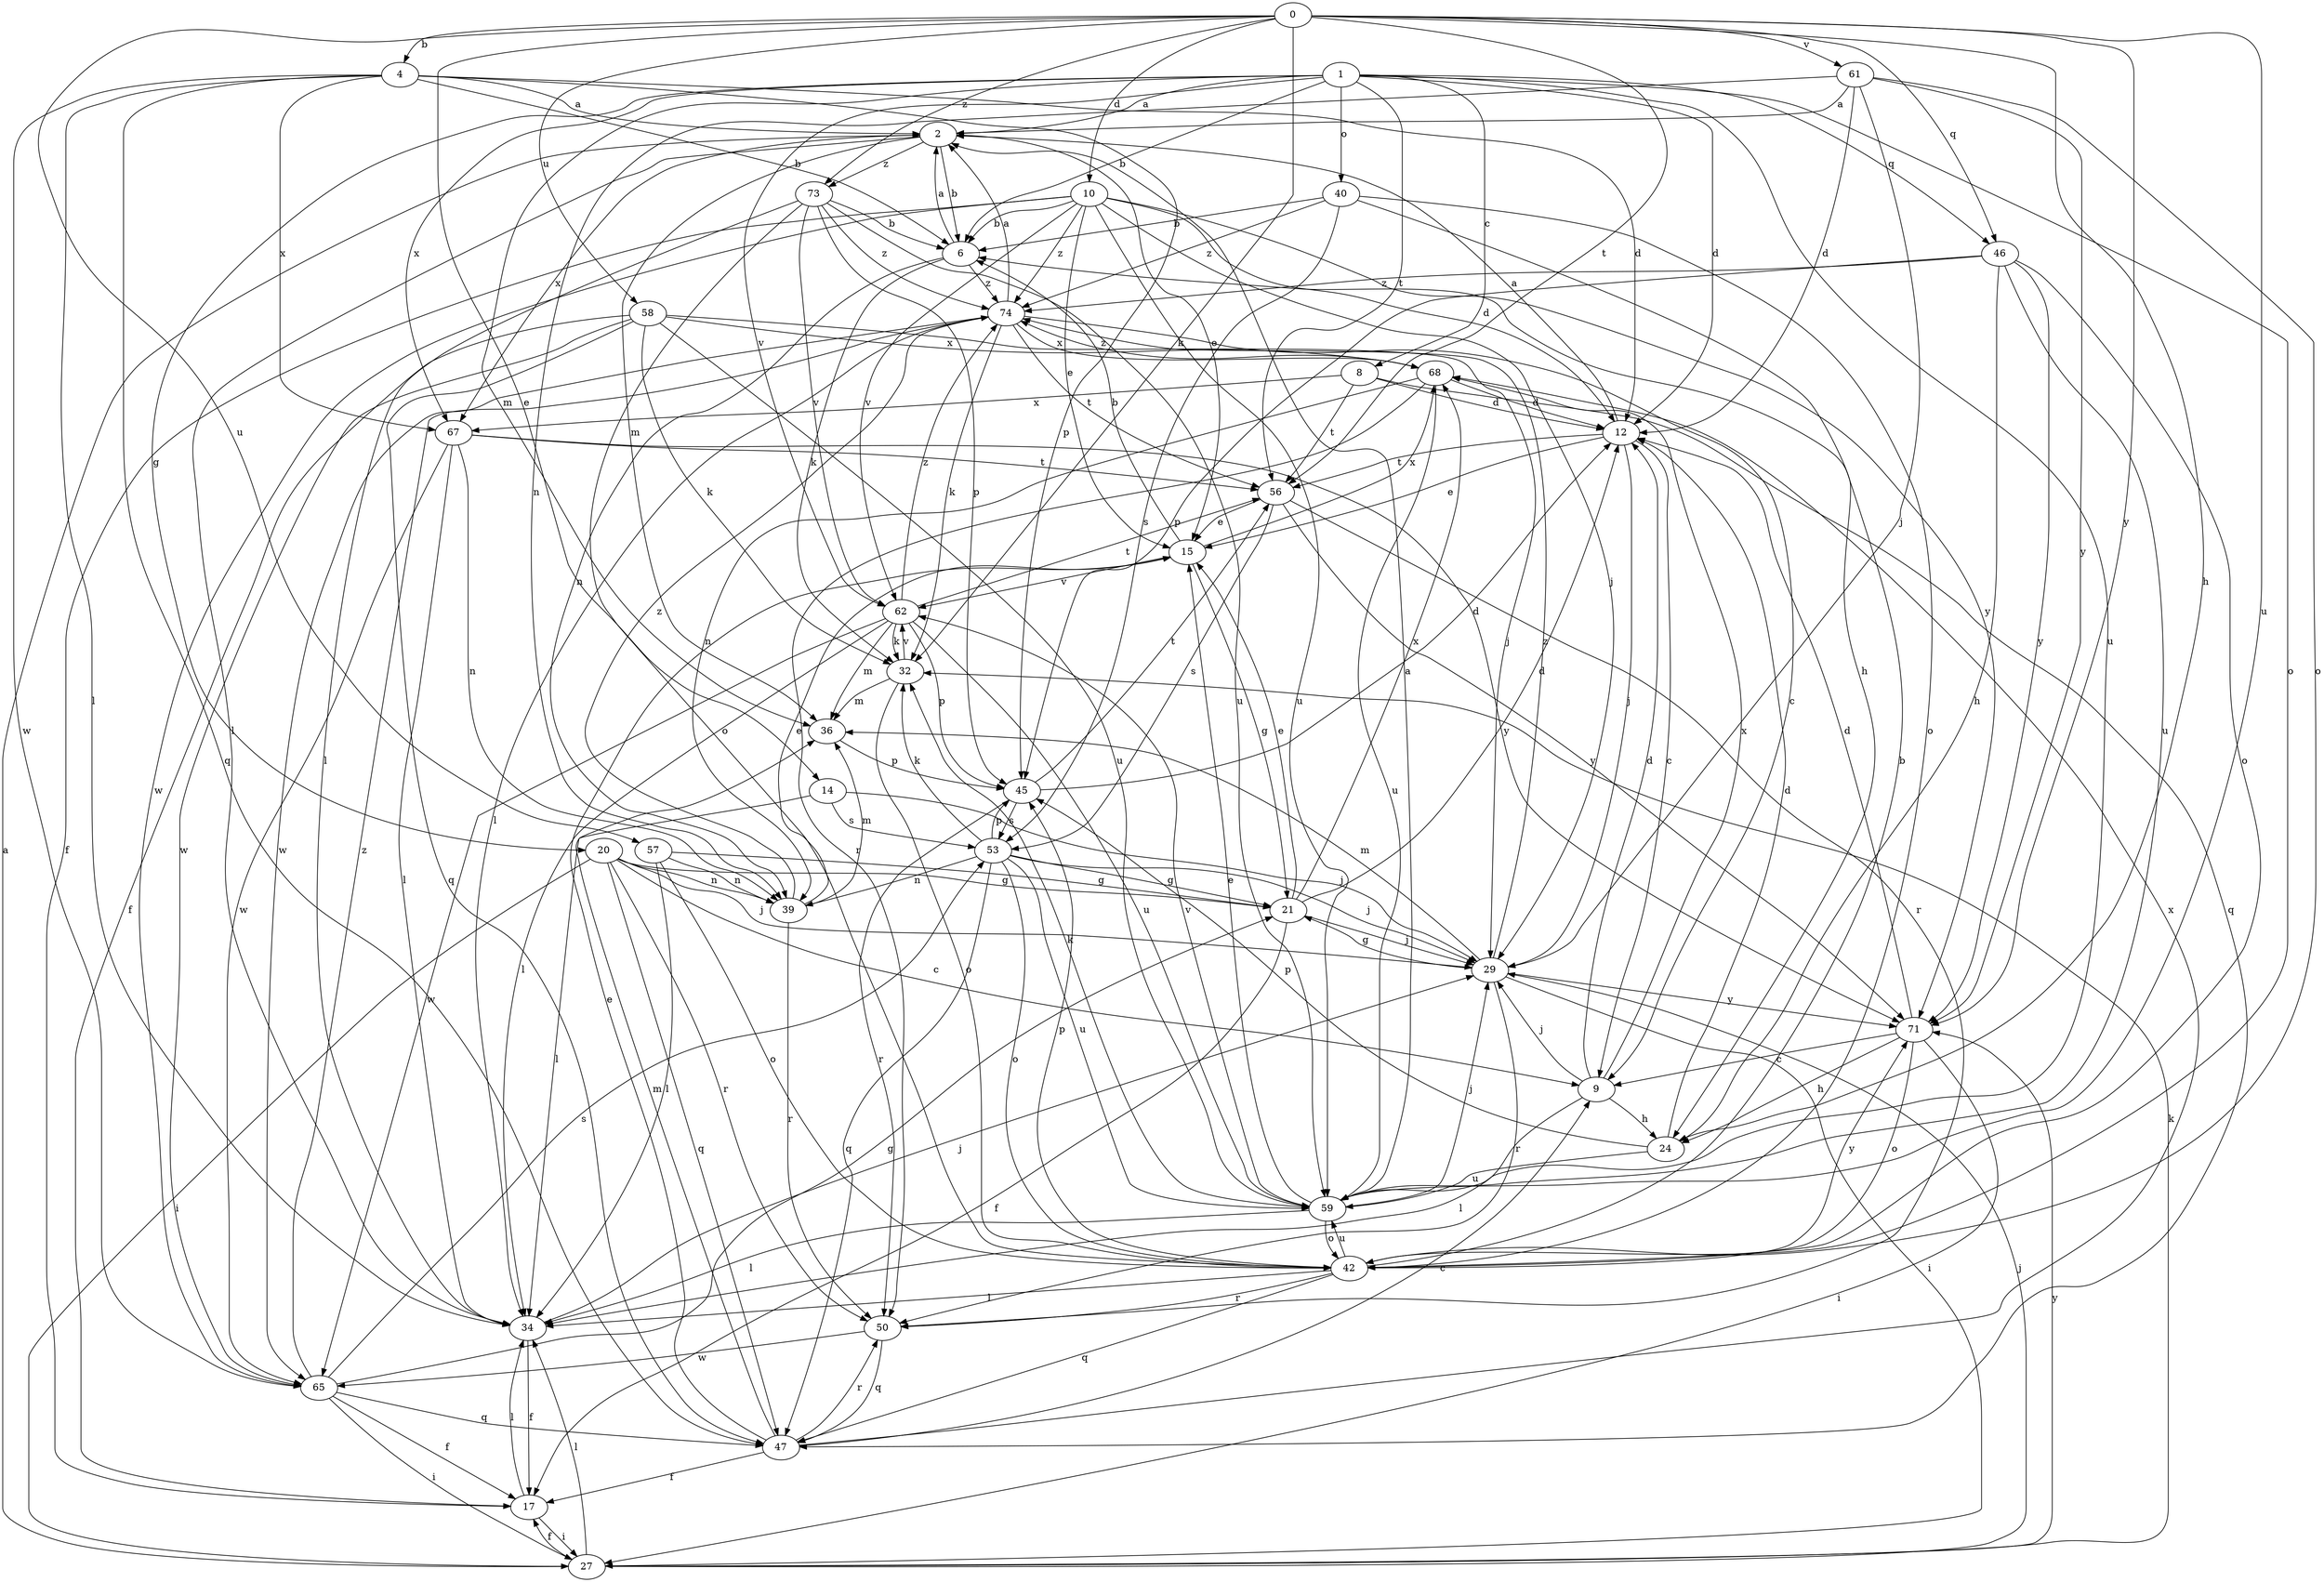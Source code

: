 strict digraph  {
0;
1;
2;
4;
6;
8;
9;
10;
12;
14;
15;
17;
20;
21;
24;
27;
29;
32;
34;
36;
39;
40;
42;
45;
46;
47;
50;
53;
56;
57;
58;
59;
61;
62;
65;
67;
68;
71;
73;
74;
0 -> 4  [label=b];
0 -> 10  [label=d];
0 -> 14  [label=e];
0 -> 24  [label=h];
0 -> 32  [label=k];
0 -> 46  [label=q];
0 -> 56  [label=t];
0 -> 57  [label=u];
0 -> 58  [label=u];
0 -> 59  [label=u];
0 -> 61  [label=v];
0 -> 71  [label=y];
0 -> 73  [label=z];
1 -> 2  [label=a];
1 -> 6  [label=b];
1 -> 8  [label=c];
1 -> 12  [label=d];
1 -> 20  [label=g];
1 -> 36  [label=m];
1 -> 40  [label=o];
1 -> 42  [label=o];
1 -> 46  [label=q];
1 -> 56  [label=t];
1 -> 59  [label=u];
1 -> 62  [label=v];
1 -> 67  [label=x];
2 -> 6  [label=b];
2 -> 15  [label=e];
2 -> 34  [label=l];
2 -> 36  [label=m];
2 -> 67  [label=x];
2 -> 73  [label=z];
4 -> 2  [label=a];
4 -> 6  [label=b];
4 -> 12  [label=d];
4 -> 34  [label=l];
4 -> 45  [label=p];
4 -> 47  [label=q];
4 -> 65  [label=w];
4 -> 67  [label=x];
6 -> 2  [label=a];
6 -> 32  [label=k];
6 -> 39  [label=n];
6 -> 74  [label=z];
8 -> 12  [label=d];
8 -> 47  [label=q];
8 -> 56  [label=t];
8 -> 67  [label=x];
9 -> 12  [label=d];
9 -> 24  [label=h];
9 -> 29  [label=j];
9 -> 34  [label=l];
9 -> 68  [label=x];
10 -> 6  [label=b];
10 -> 12  [label=d];
10 -> 15  [label=e];
10 -> 17  [label=f];
10 -> 29  [label=j];
10 -> 59  [label=u];
10 -> 62  [label=v];
10 -> 65  [label=w];
10 -> 71  [label=y];
10 -> 74  [label=z];
12 -> 2  [label=a];
12 -> 9  [label=c];
12 -> 15  [label=e];
12 -> 29  [label=j];
12 -> 56  [label=t];
14 -> 29  [label=j];
14 -> 34  [label=l];
14 -> 53  [label=s];
15 -> 6  [label=b];
15 -> 21  [label=g];
15 -> 62  [label=v];
15 -> 68  [label=x];
17 -> 27  [label=i];
17 -> 34  [label=l];
20 -> 9  [label=c];
20 -> 21  [label=g];
20 -> 27  [label=i];
20 -> 29  [label=j];
20 -> 39  [label=n];
20 -> 47  [label=q];
20 -> 50  [label=r];
21 -> 12  [label=d];
21 -> 15  [label=e];
21 -> 17  [label=f];
21 -> 29  [label=j];
21 -> 68  [label=x];
24 -> 12  [label=d];
24 -> 45  [label=p];
24 -> 59  [label=u];
27 -> 2  [label=a];
27 -> 17  [label=f];
27 -> 29  [label=j];
27 -> 32  [label=k];
27 -> 34  [label=l];
27 -> 71  [label=y];
29 -> 21  [label=g];
29 -> 27  [label=i];
29 -> 36  [label=m];
29 -> 50  [label=r];
29 -> 71  [label=y];
29 -> 74  [label=z];
32 -> 36  [label=m];
32 -> 42  [label=o];
32 -> 62  [label=v];
34 -> 17  [label=f];
34 -> 29  [label=j];
36 -> 45  [label=p];
39 -> 15  [label=e];
39 -> 36  [label=m];
39 -> 50  [label=r];
39 -> 74  [label=z];
40 -> 6  [label=b];
40 -> 24  [label=h];
40 -> 42  [label=o];
40 -> 53  [label=s];
40 -> 74  [label=z];
42 -> 6  [label=b];
42 -> 34  [label=l];
42 -> 45  [label=p];
42 -> 47  [label=q];
42 -> 50  [label=r];
42 -> 59  [label=u];
42 -> 71  [label=y];
45 -> 12  [label=d];
45 -> 50  [label=r];
45 -> 53  [label=s];
45 -> 56  [label=t];
46 -> 24  [label=h];
46 -> 42  [label=o];
46 -> 45  [label=p];
46 -> 59  [label=u];
46 -> 71  [label=y];
46 -> 74  [label=z];
47 -> 9  [label=c];
47 -> 15  [label=e];
47 -> 17  [label=f];
47 -> 36  [label=m];
47 -> 50  [label=r];
47 -> 68  [label=x];
50 -> 47  [label=q];
50 -> 65  [label=w];
53 -> 21  [label=g];
53 -> 29  [label=j];
53 -> 32  [label=k];
53 -> 39  [label=n];
53 -> 42  [label=o];
53 -> 45  [label=p];
53 -> 47  [label=q];
53 -> 59  [label=u];
56 -> 15  [label=e];
56 -> 50  [label=r];
56 -> 53  [label=s];
56 -> 71  [label=y];
57 -> 21  [label=g];
57 -> 34  [label=l];
57 -> 39  [label=n];
57 -> 42  [label=o];
58 -> 17  [label=f];
58 -> 29  [label=j];
58 -> 32  [label=k];
58 -> 47  [label=q];
58 -> 59  [label=u];
58 -> 65  [label=w];
58 -> 68  [label=x];
59 -> 2  [label=a];
59 -> 15  [label=e];
59 -> 29  [label=j];
59 -> 32  [label=k];
59 -> 34  [label=l];
59 -> 42  [label=o];
59 -> 62  [label=v];
61 -> 2  [label=a];
61 -> 12  [label=d];
61 -> 29  [label=j];
61 -> 39  [label=n];
61 -> 42  [label=o];
61 -> 71  [label=y];
62 -> 32  [label=k];
62 -> 34  [label=l];
62 -> 36  [label=m];
62 -> 45  [label=p];
62 -> 56  [label=t];
62 -> 59  [label=u];
62 -> 65  [label=w];
62 -> 74  [label=z];
65 -> 17  [label=f];
65 -> 21  [label=g];
65 -> 27  [label=i];
65 -> 47  [label=q];
65 -> 53  [label=s];
65 -> 74  [label=z];
67 -> 34  [label=l];
67 -> 39  [label=n];
67 -> 56  [label=t];
67 -> 65  [label=w];
67 -> 71  [label=y];
68 -> 12  [label=d];
68 -> 39  [label=n];
68 -> 50  [label=r];
68 -> 59  [label=u];
68 -> 74  [label=z];
71 -> 9  [label=c];
71 -> 12  [label=d];
71 -> 24  [label=h];
71 -> 27  [label=i];
71 -> 42  [label=o];
73 -> 6  [label=b];
73 -> 34  [label=l];
73 -> 42  [label=o];
73 -> 45  [label=p];
73 -> 59  [label=u];
73 -> 62  [label=v];
73 -> 74  [label=z];
74 -> 2  [label=a];
74 -> 9  [label=c];
74 -> 32  [label=k];
74 -> 34  [label=l];
74 -> 56  [label=t];
74 -> 65  [label=w];
74 -> 68  [label=x];
}
